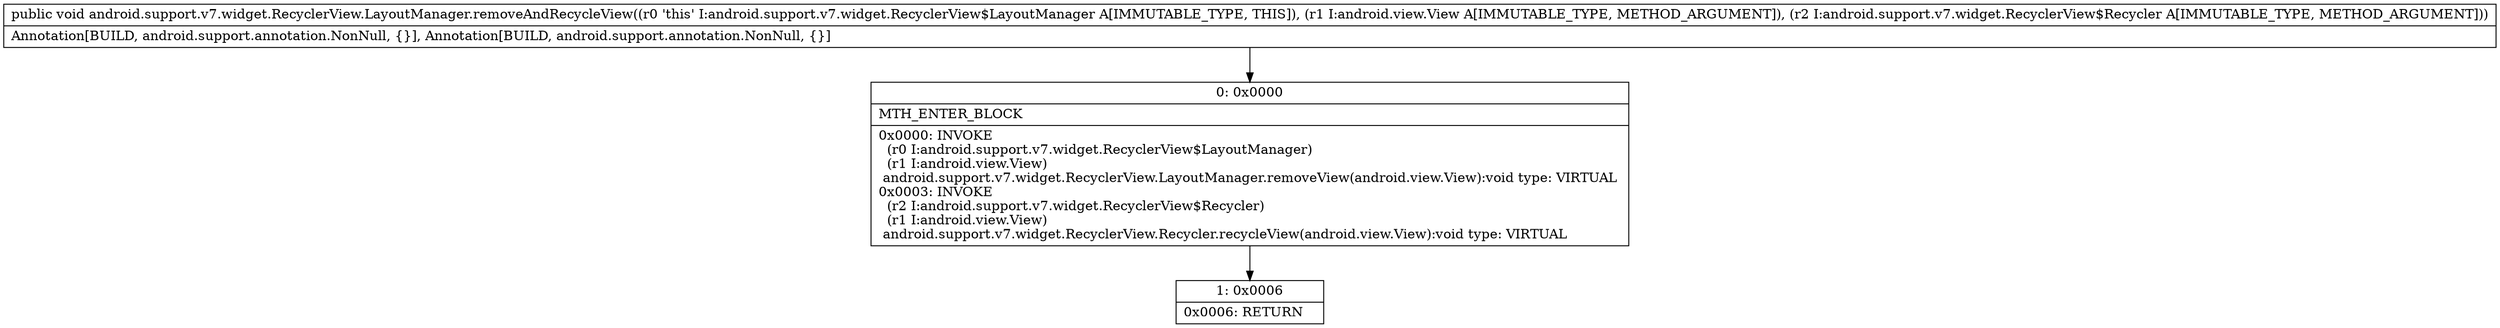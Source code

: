 digraph "CFG forandroid.support.v7.widget.RecyclerView.LayoutManager.removeAndRecycleView(Landroid\/view\/View;Landroid\/support\/v7\/widget\/RecyclerView$Recycler;)V" {
Node_0 [shape=record,label="{0\:\ 0x0000|MTH_ENTER_BLOCK\l|0x0000: INVOKE  \l  (r0 I:android.support.v7.widget.RecyclerView$LayoutManager)\l  (r1 I:android.view.View)\l android.support.v7.widget.RecyclerView.LayoutManager.removeView(android.view.View):void type: VIRTUAL \l0x0003: INVOKE  \l  (r2 I:android.support.v7.widget.RecyclerView$Recycler)\l  (r1 I:android.view.View)\l android.support.v7.widget.RecyclerView.Recycler.recycleView(android.view.View):void type: VIRTUAL \l}"];
Node_1 [shape=record,label="{1\:\ 0x0006|0x0006: RETURN   \l}"];
MethodNode[shape=record,label="{public void android.support.v7.widget.RecyclerView.LayoutManager.removeAndRecycleView((r0 'this' I:android.support.v7.widget.RecyclerView$LayoutManager A[IMMUTABLE_TYPE, THIS]), (r1 I:android.view.View A[IMMUTABLE_TYPE, METHOD_ARGUMENT]), (r2 I:android.support.v7.widget.RecyclerView$Recycler A[IMMUTABLE_TYPE, METHOD_ARGUMENT]))  | Annotation[BUILD, android.support.annotation.NonNull, \{\}], Annotation[BUILD, android.support.annotation.NonNull, \{\}]\l}"];
MethodNode -> Node_0;
Node_0 -> Node_1;
}

